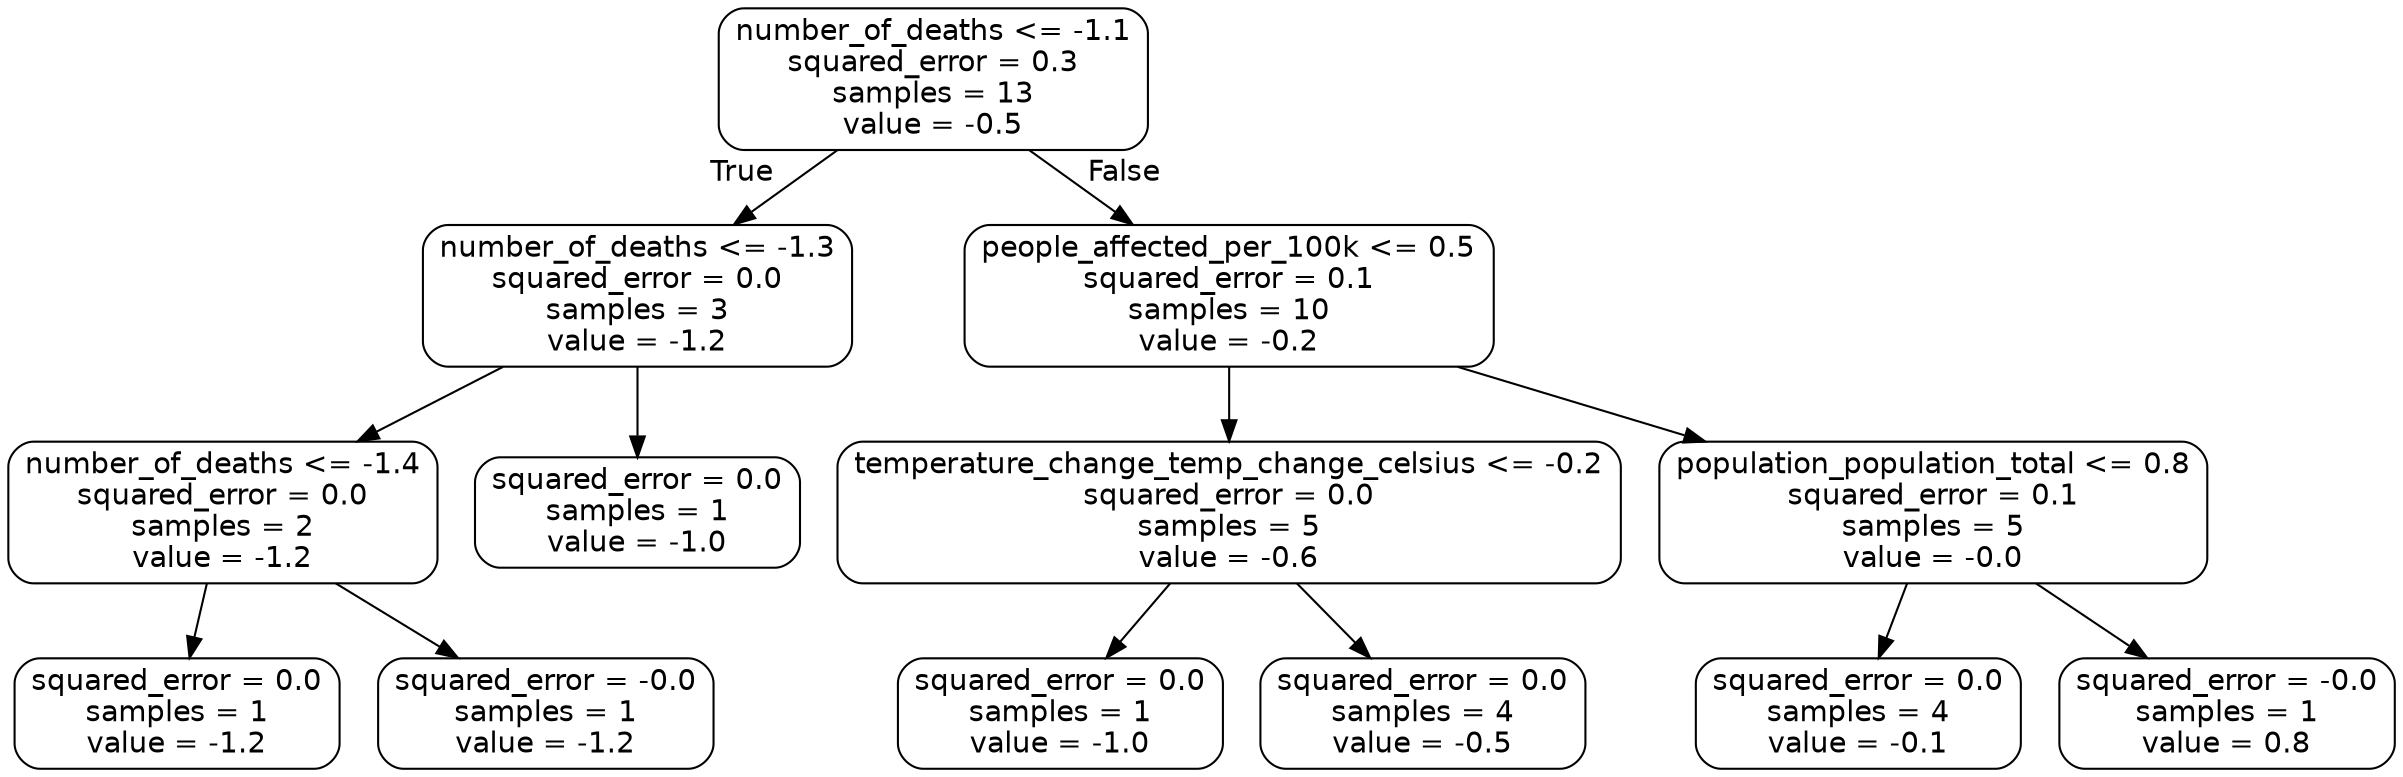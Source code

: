digraph Tree {
node [shape=box, style="rounded", color="black", fontname="helvetica"] ;
edge [fontname="helvetica"] ;
0 [label="number_of_deaths <= -1.1\nsquared_error = 0.3\nsamples = 13\nvalue = -0.5"] ;
1 [label="number_of_deaths <= -1.3\nsquared_error = 0.0\nsamples = 3\nvalue = -1.2"] ;
0 -> 1 [labeldistance=2.5, labelangle=45, headlabel="True"] ;
2 [label="number_of_deaths <= -1.4\nsquared_error = 0.0\nsamples = 2\nvalue = -1.2"] ;
1 -> 2 ;
3 [label="squared_error = 0.0\nsamples = 1\nvalue = -1.2"] ;
2 -> 3 ;
4 [label="squared_error = -0.0\nsamples = 1\nvalue = -1.2"] ;
2 -> 4 ;
5 [label="squared_error = 0.0\nsamples = 1\nvalue = -1.0"] ;
1 -> 5 ;
6 [label="people_affected_per_100k <= 0.5\nsquared_error = 0.1\nsamples = 10\nvalue = -0.2"] ;
0 -> 6 [labeldistance=2.5, labelangle=-45, headlabel="False"] ;
7 [label="temperature_change_temp_change_celsius <= -0.2\nsquared_error = 0.0\nsamples = 5\nvalue = -0.6"] ;
6 -> 7 ;
8 [label="squared_error = 0.0\nsamples = 1\nvalue = -1.0"] ;
7 -> 8 ;
9 [label="squared_error = 0.0\nsamples = 4\nvalue = -0.5"] ;
7 -> 9 ;
10 [label="population_population_total <= 0.8\nsquared_error = 0.1\nsamples = 5\nvalue = -0.0"] ;
6 -> 10 ;
11 [label="squared_error = 0.0\nsamples = 4\nvalue = -0.1"] ;
10 -> 11 ;
12 [label="squared_error = -0.0\nsamples = 1\nvalue = 0.8"] ;
10 -> 12 ;
}